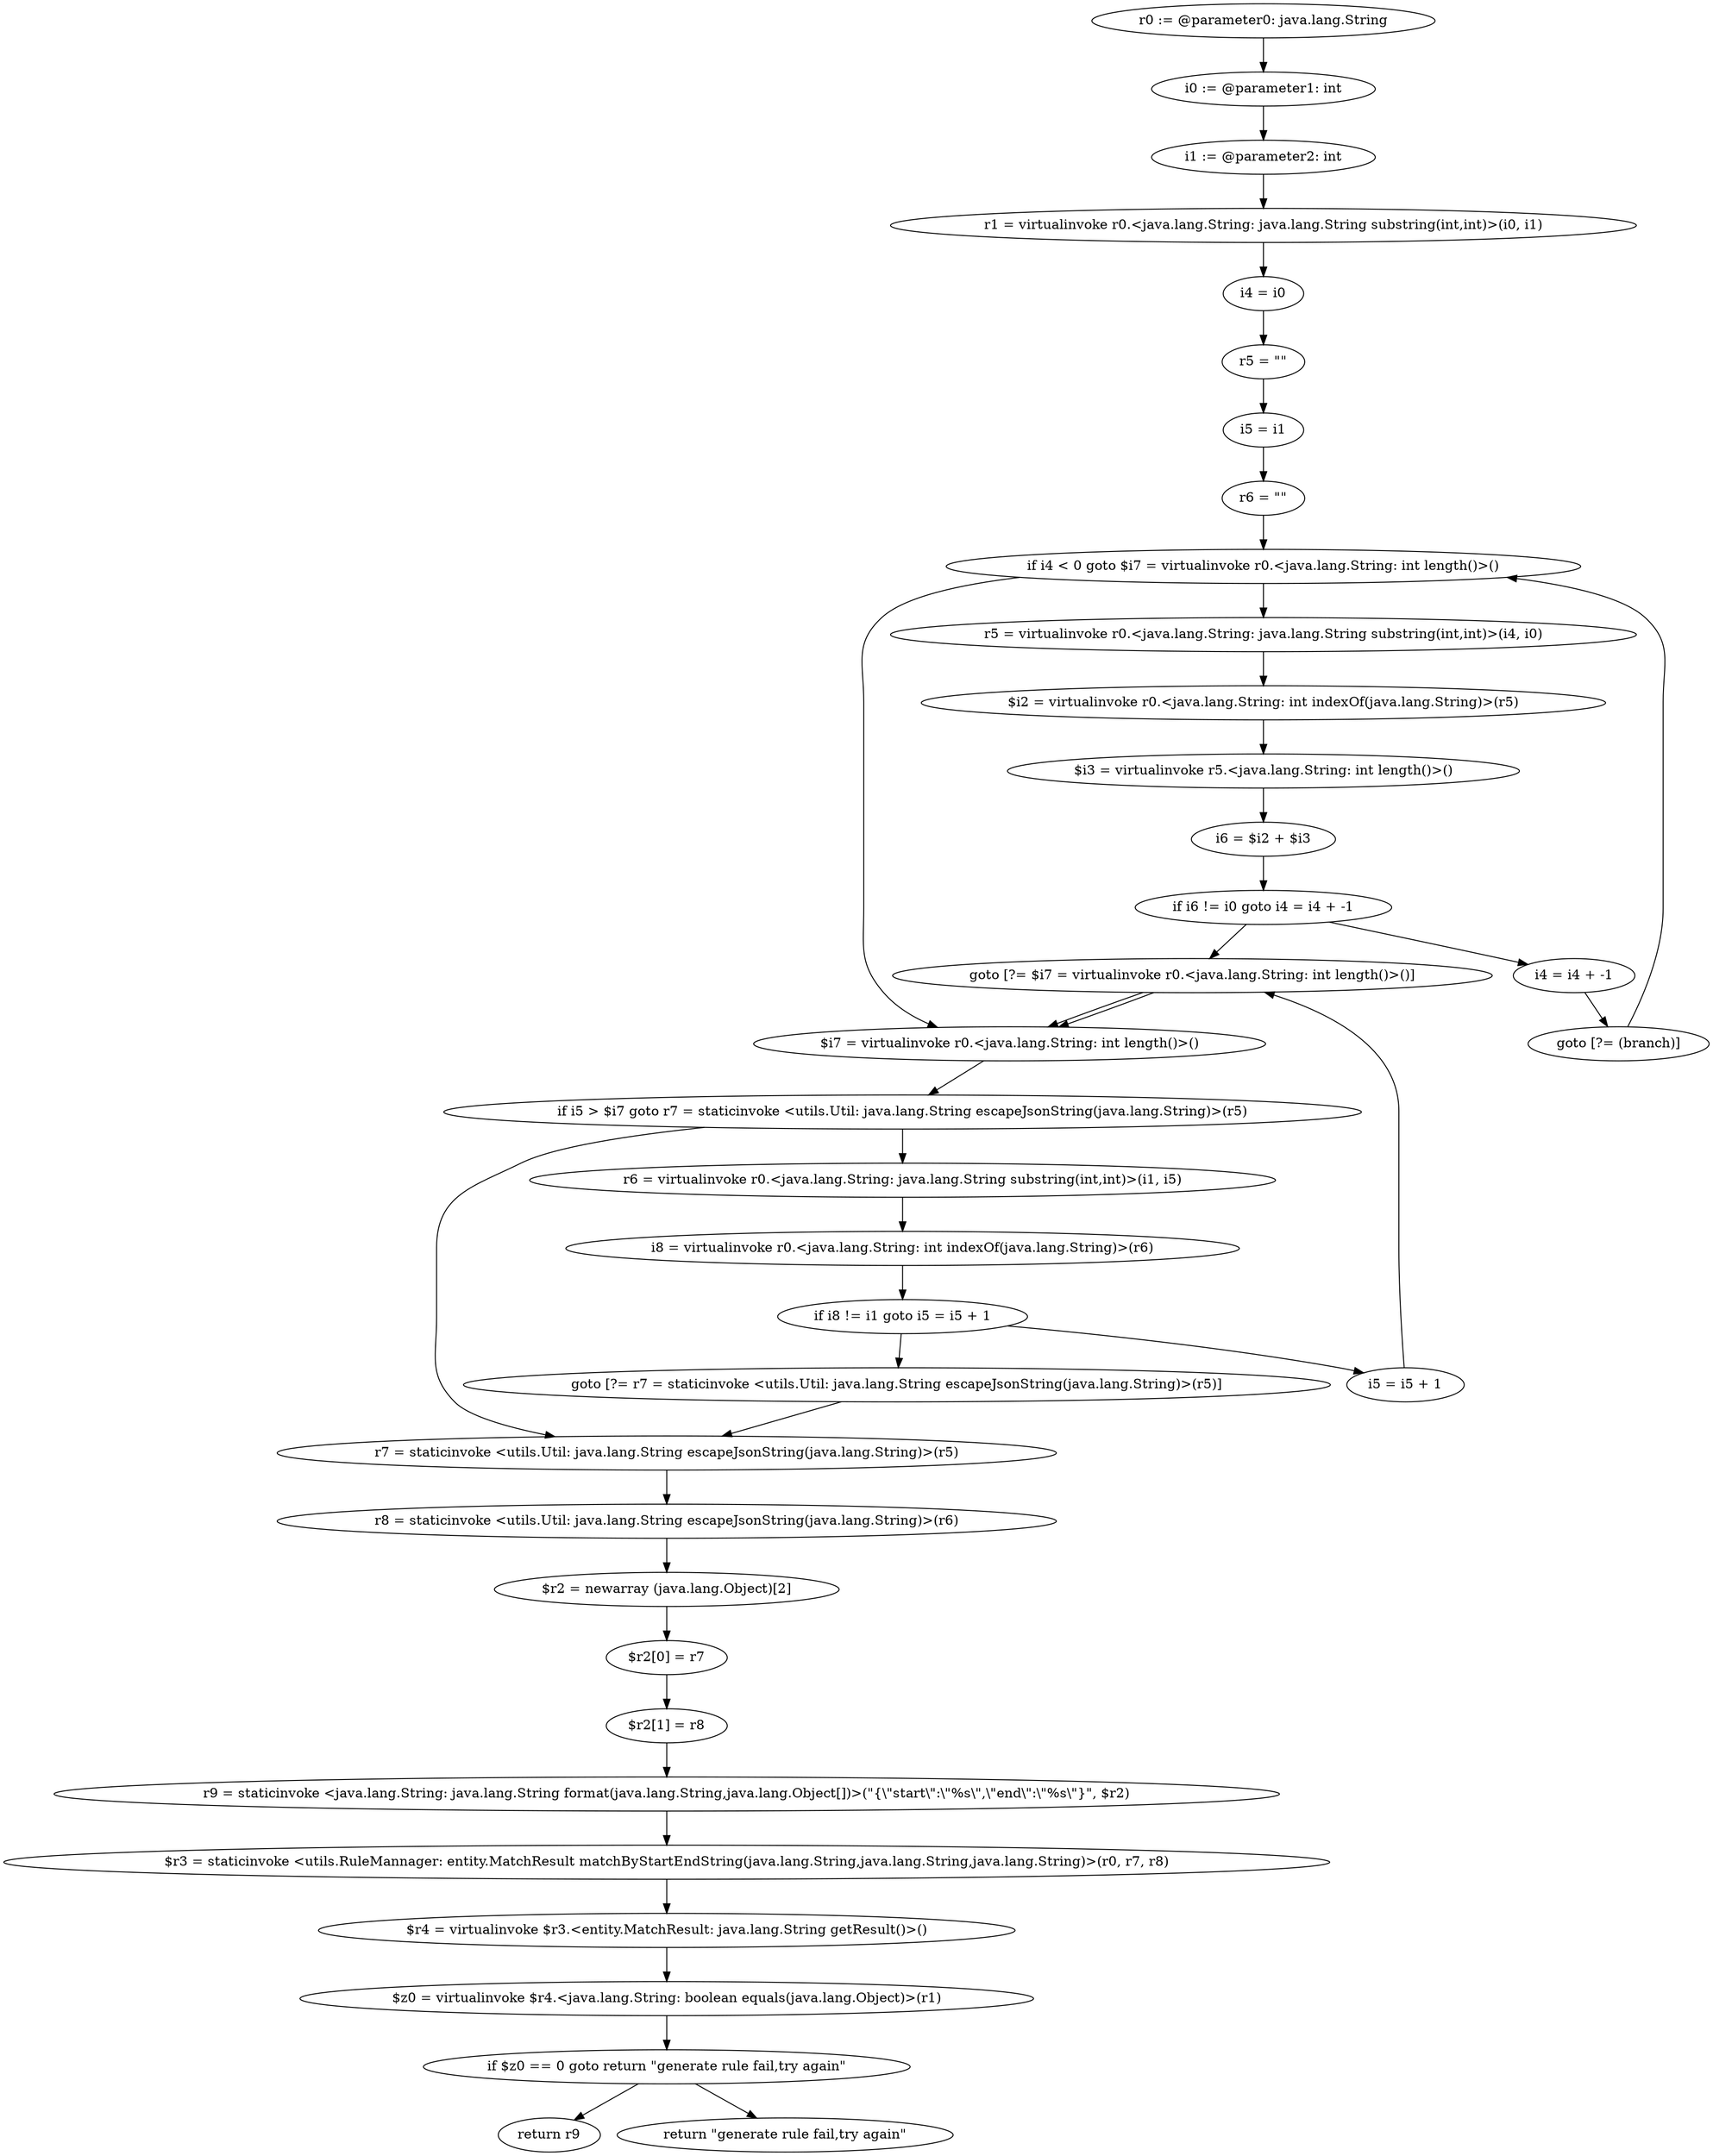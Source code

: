 digraph "unitGraph" {
    "r0 := @parameter0: java.lang.String"
    "i0 := @parameter1: int"
    "i1 := @parameter2: int"
    "r1 = virtualinvoke r0.<java.lang.String: java.lang.String substring(int,int)>(i0, i1)"
    "i4 = i0"
    "r5 = \"\""
    "i5 = i1"
    "r6 = \"\""
    "if i4 < 0 goto $i7 = virtualinvoke r0.<java.lang.String: int length()>()"
    "r5 = virtualinvoke r0.<java.lang.String: java.lang.String substring(int,int)>(i4, i0)"
    "$i2 = virtualinvoke r0.<java.lang.String: int indexOf(java.lang.String)>(r5)"
    "$i3 = virtualinvoke r5.<java.lang.String: int length()>()"
    "i6 = $i2 + $i3"
    "if i6 != i0 goto i4 = i4 + -1"
    "goto [?= $i7 = virtualinvoke r0.<java.lang.String: int length()>()]"
    "i4 = i4 + -1"
    "goto [?= (branch)]"
    "$i7 = virtualinvoke r0.<java.lang.String: int length()>()"
    "if i5 > $i7 goto r7 = staticinvoke <utils.Util: java.lang.String escapeJsonString(java.lang.String)>(r5)"
    "r6 = virtualinvoke r0.<java.lang.String: java.lang.String substring(int,int)>(i1, i5)"
    "i8 = virtualinvoke r0.<java.lang.String: int indexOf(java.lang.String)>(r6)"
    "if i8 != i1 goto i5 = i5 + 1"
    "goto [?= r7 = staticinvoke <utils.Util: java.lang.String escapeJsonString(java.lang.String)>(r5)]"
    "i5 = i5 + 1"
    "r7 = staticinvoke <utils.Util: java.lang.String escapeJsonString(java.lang.String)>(r5)"
    "r8 = staticinvoke <utils.Util: java.lang.String escapeJsonString(java.lang.String)>(r6)"
    "$r2 = newarray (java.lang.Object)[2]"
    "$r2[0] = r7"
    "$r2[1] = r8"
    "r9 = staticinvoke <java.lang.String: java.lang.String format(java.lang.String,java.lang.Object[])>(\"{\\\"start\\\":\\\"%s\\\",\\\"end\\\":\\\"%s\\\"}\", $r2)"
    "$r3 = staticinvoke <utils.RuleMannager: entity.MatchResult matchByStartEndString(java.lang.String,java.lang.String,java.lang.String)>(r0, r7, r8)"
    "$r4 = virtualinvoke $r3.<entity.MatchResult: java.lang.String getResult()>()"
    "$z0 = virtualinvoke $r4.<java.lang.String: boolean equals(java.lang.Object)>(r1)"
    "if $z0 == 0 goto return \"generate rule fail,try again\""
    "return r9"
    "return \"generate rule fail,try again\""
    "r0 := @parameter0: java.lang.String"->"i0 := @parameter1: int";
    "i0 := @parameter1: int"->"i1 := @parameter2: int";
    "i1 := @parameter2: int"->"r1 = virtualinvoke r0.<java.lang.String: java.lang.String substring(int,int)>(i0, i1)";
    "r1 = virtualinvoke r0.<java.lang.String: java.lang.String substring(int,int)>(i0, i1)"->"i4 = i0";
    "i4 = i0"->"r5 = \"\"";
    "r5 = \"\""->"i5 = i1";
    "i5 = i1"->"r6 = \"\"";
    "r6 = \"\""->"if i4 < 0 goto $i7 = virtualinvoke r0.<java.lang.String: int length()>()";
    "if i4 < 0 goto $i7 = virtualinvoke r0.<java.lang.String: int length()>()"->"r5 = virtualinvoke r0.<java.lang.String: java.lang.String substring(int,int)>(i4, i0)";
    "if i4 < 0 goto $i7 = virtualinvoke r0.<java.lang.String: int length()>()"->"$i7 = virtualinvoke r0.<java.lang.String: int length()>()";
    "r5 = virtualinvoke r0.<java.lang.String: java.lang.String substring(int,int)>(i4, i0)"->"$i2 = virtualinvoke r0.<java.lang.String: int indexOf(java.lang.String)>(r5)";
    "$i2 = virtualinvoke r0.<java.lang.String: int indexOf(java.lang.String)>(r5)"->"$i3 = virtualinvoke r5.<java.lang.String: int length()>()";
    "$i3 = virtualinvoke r5.<java.lang.String: int length()>()"->"i6 = $i2 + $i3";
    "i6 = $i2 + $i3"->"if i6 != i0 goto i4 = i4 + -1";
    "if i6 != i0 goto i4 = i4 + -1"->"goto [?= $i7 = virtualinvoke r0.<java.lang.String: int length()>()]";
    "if i6 != i0 goto i4 = i4 + -1"->"i4 = i4 + -1";
    "goto [?= $i7 = virtualinvoke r0.<java.lang.String: int length()>()]"->"$i7 = virtualinvoke r0.<java.lang.String: int length()>()";
    "i4 = i4 + -1"->"goto [?= (branch)]";
    "goto [?= (branch)]"->"if i4 < 0 goto $i7 = virtualinvoke r0.<java.lang.String: int length()>()";
    "$i7 = virtualinvoke r0.<java.lang.String: int length()>()"->"if i5 > $i7 goto r7 = staticinvoke <utils.Util: java.lang.String escapeJsonString(java.lang.String)>(r5)";
    "if i5 > $i7 goto r7 = staticinvoke <utils.Util: java.lang.String escapeJsonString(java.lang.String)>(r5)"->"r6 = virtualinvoke r0.<java.lang.String: java.lang.String substring(int,int)>(i1, i5)";
    "if i5 > $i7 goto r7 = staticinvoke <utils.Util: java.lang.String escapeJsonString(java.lang.String)>(r5)"->"r7 = staticinvoke <utils.Util: java.lang.String escapeJsonString(java.lang.String)>(r5)";
    "r6 = virtualinvoke r0.<java.lang.String: java.lang.String substring(int,int)>(i1, i5)"->"i8 = virtualinvoke r0.<java.lang.String: int indexOf(java.lang.String)>(r6)";
    "i8 = virtualinvoke r0.<java.lang.String: int indexOf(java.lang.String)>(r6)"->"if i8 != i1 goto i5 = i5 + 1";
    "if i8 != i1 goto i5 = i5 + 1"->"goto [?= r7 = staticinvoke <utils.Util: java.lang.String escapeJsonString(java.lang.String)>(r5)]";
    "if i8 != i1 goto i5 = i5 + 1"->"i5 = i5 + 1";
    "goto [?= r7 = staticinvoke <utils.Util: java.lang.String escapeJsonString(java.lang.String)>(r5)]"->"r7 = staticinvoke <utils.Util: java.lang.String escapeJsonString(java.lang.String)>(r5)";
    "i5 = i5 + 1"->"goto [?= $i7 = virtualinvoke r0.<java.lang.String: int length()>()]";
    "goto [?= $i7 = virtualinvoke r0.<java.lang.String: int length()>()]"->"$i7 = virtualinvoke r0.<java.lang.String: int length()>()";
    "r7 = staticinvoke <utils.Util: java.lang.String escapeJsonString(java.lang.String)>(r5)"->"r8 = staticinvoke <utils.Util: java.lang.String escapeJsonString(java.lang.String)>(r6)";
    "r8 = staticinvoke <utils.Util: java.lang.String escapeJsonString(java.lang.String)>(r6)"->"$r2 = newarray (java.lang.Object)[2]";
    "$r2 = newarray (java.lang.Object)[2]"->"$r2[0] = r7";
    "$r2[0] = r7"->"$r2[1] = r8";
    "$r2[1] = r8"->"r9 = staticinvoke <java.lang.String: java.lang.String format(java.lang.String,java.lang.Object[])>(\"{\\\"start\\\":\\\"%s\\\",\\\"end\\\":\\\"%s\\\"}\", $r2)";
    "r9 = staticinvoke <java.lang.String: java.lang.String format(java.lang.String,java.lang.Object[])>(\"{\\\"start\\\":\\\"%s\\\",\\\"end\\\":\\\"%s\\\"}\", $r2)"->"$r3 = staticinvoke <utils.RuleMannager: entity.MatchResult matchByStartEndString(java.lang.String,java.lang.String,java.lang.String)>(r0, r7, r8)";
    "$r3 = staticinvoke <utils.RuleMannager: entity.MatchResult matchByStartEndString(java.lang.String,java.lang.String,java.lang.String)>(r0, r7, r8)"->"$r4 = virtualinvoke $r3.<entity.MatchResult: java.lang.String getResult()>()";
    "$r4 = virtualinvoke $r3.<entity.MatchResult: java.lang.String getResult()>()"->"$z0 = virtualinvoke $r4.<java.lang.String: boolean equals(java.lang.Object)>(r1)";
    "$z0 = virtualinvoke $r4.<java.lang.String: boolean equals(java.lang.Object)>(r1)"->"if $z0 == 0 goto return \"generate rule fail,try again\"";
    "if $z0 == 0 goto return \"generate rule fail,try again\""->"return r9";
    "if $z0 == 0 goto return \"generate rule fail,try again\""->"return \"generate rule fail,try again\"";
}
